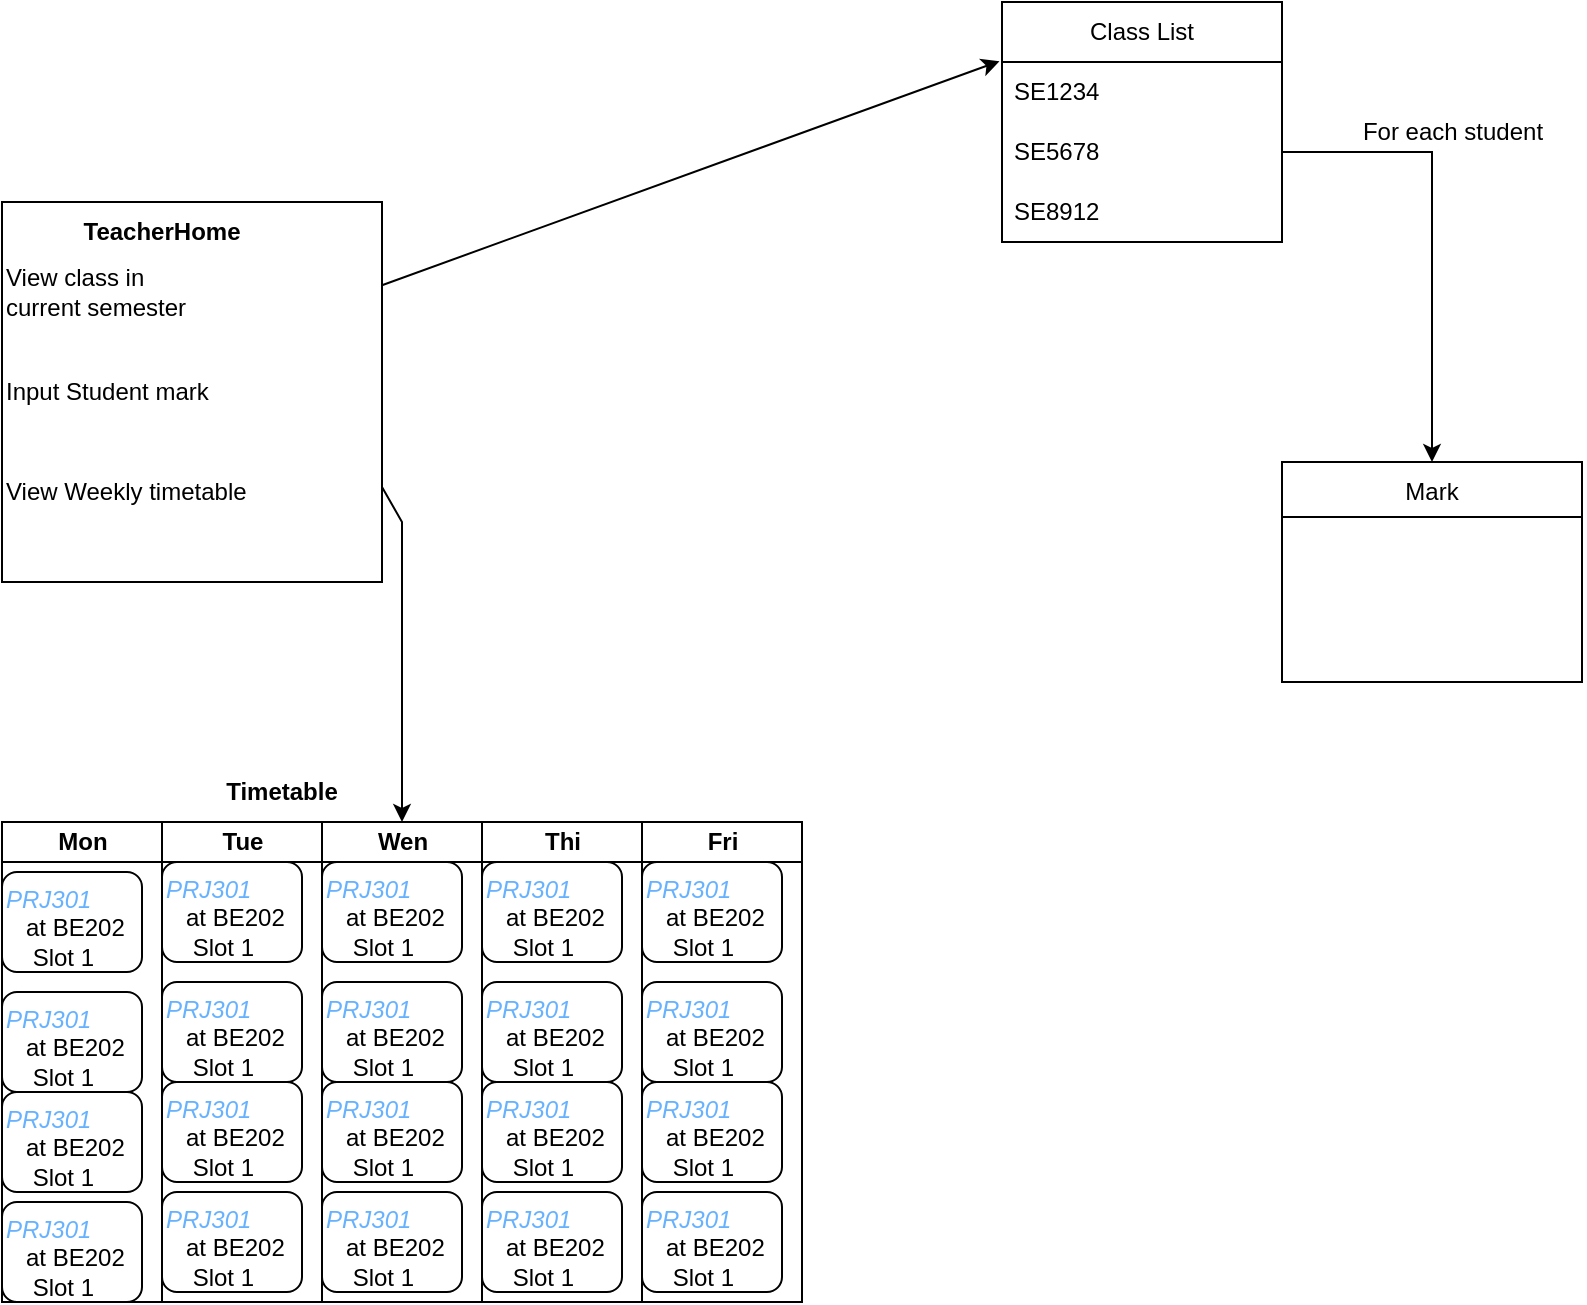 <mxfile version="22.0.4" type="github" pages="2">
  <diagram name="Trang-1" id="lrLMCMZ89S8RirNt2OGC">
    <mxGraphModel dx="1050" dy="566" grid="1" gridSize="10" guides="1" tooltips="1" connect="1" arrows="1" fold="1" page="1" pageScale="1" pageWidth="827" pageHeight="1169" background="none" math="0" shadow="0">
      <root>
        <mxCell id="0" />
        <mxCell id="1" parent="0" />
        <mxCell id="62X3WdJCpgT0yJd-97B1-1" value="" style="whiteSpace=wrap;html=1;aspect=fixed;" vertex="1" parent="1">
          <mxGeometry y="110" width="190" height="190" as="geometry" />
        </mxCell>
        <mxCell id="62X3WdJCpgT0yJd-97B1-2" value="TeacherHome" style="text;html=1;strokeColor=none;fillColor=none;align=center;verticalAlign=middle;whiteSpace=wrap;rounded=0;fontStyle=1" vertex="1" parent="1">
          <mxGeometry x="50" y="110" width="60" height="30" as="geometry" />
        </mxCell>
        <mxCell id="62X3WdJCpgT0yJd-97B1-3" value="View class in current semester&amp;nbsp;" style="text;html=1;strokeColor=none;fillColor=none;align=left;verticalAlign=middle;whiteSpace=wrap;rounded=0;" vertex="1" parent="1">
          <mxGeometry y="140" width="110" height="30" as="geometry" />
        </mxCell>
        <mxCell id="62X3WdJCpgT0yJd-97B1-4" value="Input Student mark" style="text;html=1;strokeColor=none;fillColor=none;align=left;verticalAlign=middle;whiteSpace=wrap;rounded=0;" vertex="1" parent="1">
          <mxGeometry y="190" width="110" height="30" as="geometry" />
        </mxCell>
        <mxCell id="62X3WdJCpgT0yJd-97B1-5" value="View&amp;nbsp;Weekly&amp;nbsp;&lt;span style=&quot;background-color: initial;&quot;&gt;timetable&lt;/span&gt;" style="text;html=1;strokeColor=none;fillColor=none;align=left;verticalAlign=middle;whiteSpace=wrap;rounded=0;" vertex="1" parent="1">
          <mxGeometry y="240" width="140" height="30" as="geometry" />
        </mxCell>
        <mxCell id="62X3WdJCpgT0yJd-97B1-13" value="Mon" style="swimlane;startSize=20;html=1;" vertex="1" parent="1">
          <mxGeometry y="420" width="80" height="240" as="geometry" />
        </mxCell>
        <mxCell id="62X3WdJCpgT0yJd-97B1-20" value="&lt;i style=&quot;color: rgb(102, 178, 255);&quot;&gt;PRJ301&amp;nbsp;&lt;br&gt;&lt;/i&gt;&amp;nbsp; &amp;nbsp;at BE202&lt;br&gt;&amp;nbsp; &amp;nbsp; Slot 1&amp;nbsp;" style="rounded=1;whiteSpace=wrap;html=1;align=left;verticalAlign=top;" vertex="1" parent="62X3WdJCpgT0yJd-97B1-13">
          <mxGeometry y="25" width="70" height="50" as="geometry" />
        </mxCell>
        <mxCell id="62X3WdJCpgT0yJd-97B1-21" value="&lt;i style=&quot;color: rgb(102, 178, 255);&quot;&gt;PRJ301&amp;nbsp;&lt;br&gt;&lt;/i&gt;&amp;nbsp; &amp;nbsp;at BE202&lt;br&gt;&amp;nbsp; &amp;nbsp; Slot 1&amp;nbsp;" style="rounded=1;whiteSpace=wrap;html=1;align=left;verticalAlign=top;" vertex="1" parent="62X3WdJCpgT0yJd-97B1-13">
          <mxGeometry y="85" width="70" height="50" as="geometry" />
        </mxCell>
        <mxCell id="62X3WdJCpgT0yJd-97B1-22" value="&lt;i style=&quot;color: rgb(102, 178, 255);&quot;&gt;PRJ301&amp;nbsp;&lt;br&gt;&lt;/i&gt;&amp;nbsp; &amp;nbsp;at BE202&lt;br&gt;&amp;nbsp; &amp;nbsp; Slot 1&amp;nbsp;" style="rounded=1;whiteSpace=wrap;html=1;align=left;verticalAlign=top;" vertex="1" parent="62X3WdJCpgT0yJd-97B1-13">
          <mxGeometry y="135" width="70" height="50" as="geometry" />
        </mxCell>
        <mxCell id="62X3WdJCpgT0yJd-97B1-27" value="&lt;i style=&quot;color: rgb(102, 178, 255);&quot;&gt;PRJ301&amp;nbsp;&lt;br&gt;&lt;/i&gt;&amp;nbsp; &amp;nbsp;at BE202&lt;br&gt;&amp;nbsp; &amp;nbsp; Slot 1&amp;nbsp;" style="rounded=1;whiteSpace=wrap;html=1;align=left;verticalAlign=top;" vertex="1" parent="62X3WdJCpgT0yJd-97B1-13">
          <mxGeometry y="190" width="70" height="50" as="geometry" />
        </mxCell>
        <mxCell id="62X3WdJCpgT0yJd-97B1-14" value="Tue" style="swimlane;startSize=20;html=1;" vertex="1" parent="1">
          <mxGeometry x="80" y="420" width="80" height="240" as="geometry" />
        </mxCell>
        <mxCell id="62X3WdJCpgT0yJd-97B1-44" value="&lt;i style=&quot;color: rgb(102, 178, 255);&quot;&gt;PRJ301&amp;nbsp;&lt;br&gt;&lt;/i&gt;&amp;nbsp; &amp;nbsp;at BE202&lt;br&gt;&amp;nbsp; &amp;nbsp; Slot 1&amp;nbsp;" style="rounded=1;whiteSpace=wrap;html=1;align=left;verticalAlign=top;" vertex="1" parent="62X3WdJCpgT0yJd-97B1-14">
          <mxGeometry y="20" width="70" height="50" as="geometry" />
        </mxCell>
        <mxCell id="62X3WdJCpgT0yJd-97B1-45" value="&lt;i style=&quot;color: rgb(102, 178, 255);&quot;&gt;PRJ301&amp;nbsp;&lt;br&gt;&lt;/i&gt;&amp;nbsp; &amp;nbsp;at BE202&lt;br&gt;&amp;nbsp; &amp;nbsp; Slot 1&amp;nbsp;" style="rounded=1;whiteSpace=wrap;html=1;align=left;verticalAlign=top;" vertex="1" parent="62X3WdJCpgT0yJd-97B1-14">
          <mxGeometry y="80" width="70" height="50" as="geometry" />
        </mxCell>
        <mxCell id="62X3WdJCpgT0yJd-97B1-46" value="&lt;i style=&quot;color: rgb(102, 178, 255);&quot;&gt;PRJ301&amp;nbsp;&lt;br&gt;&lt;/i&gt;&amp;nbsp; &amp;nbsp;at BE202&lt;br&gt;&amp;nbsp; &amp;nbsp; Slot 1&amp;nbsp;" style="rounded=1;whiteSpace=wrap;html=1;align=left;verticalAlign=top;" vertex="1" parent="62X3WdJCpgT0yJd-97B1-14">
          <mxGeometry y="130" width="70" height="50" as="geometry" />
        </mxCell>
        <mxCell id="62X3WdJCpgT0yJd-97B1-47" value="&lt;i style=&quot;color: rgb(102, 178, 255);&quot;&gt;PRJ301&amp;nbsp;&lt;br&gt;&lt;/i&gt;&amp;nbsp; &amp;nbsp;at BE202&lt;br&gt;&amp;nbsp; &amp;nbsp; Slot 1&amp;nbsp;" style="rounded=1;whiteSpace=wrap;html=1;align=left;verticalAlign=top;" vertex="1" parent="62X3WdJCpgT0yJd-97B1-14">
          <mxGeometry y="185" width="70" height="50" as="geometry" />
        </mxCell>
        <mxCell id="62X3WdJCpgT0yJd-97B1-15" value="Wen" style="swimlane;startSize=20;html=1;" vertex="1" parent="1">
          <mxGeometry x="160" y="420" width="80" height="240" as="geometry" />
        </mxCell>
        <mxCell id="62X3WdJCpgT0yJd-97B1-28" value="&lt;i style=&quot;color: rgb(102, 178, 255);&quot;&gt;PRJ301&amp;nbsp;&lt;br&gt;&lt;/i&gt;&amp;nbsp; &amp;nbsp;at BE202&lt;br&gt;&amp;nbsp; &amp;nbsp; Slot 1&amp;nbsp;" style="rounded=1;whiteSpace=wrap;html=1;align=left;verticalAlign=top;" vertex="1" parent="62X3WdJCpgT0yJd-97B1-15">
          <mxGeometry y="20" width="70" height="50" as="geometry" />
        </mxCell>
        <mxCell id="62X3WdJCpgT0yJd-97B1-29" value="&lt;i style=&quot;color: rgb(102, 178, 255);&quot;&gt;PRJ301&amp;nbsp;&lt;br&gt;&lt;/i&gt;&amp;nbsp; &amp;nbsp;at BE202&lt;br&gt;&amp;nbsp; &amp;nbsp; Slot 1&amp;nbsp;" style="rounded=1;whiteSpace=wrap;html=1;align=left;verticalAlign=top;" vertex="1" parent="62X3WdJCpgT0yJd-97B1-15">
          <mxGeometry y="80" width="70" height="50" as="geometry" />
        </mxCell>
        <mxCell id="62X3WdJCpgT0yJd-97B1-30" value="&lt;i style=&quot;color: rgb(102, 178, 255);&quot;&gt;PRJ301&amp;nbsp;&lt;br&gt;&lt;/i&gt;&amp;nbsp; &amp;nbsp;at BE202&lt;br&gt;&amp;nbsp; &amp;nbsp; Slot 1&amp;nbsp;" style="rounded=1;whiteSpace=wrap;html=1;align=left;verticalAlign=top;" vertex="1" parent="62X3WdJCpgT0yJd-97B1-15">
          <mxGeometry y="130" width="70" height="50" as="geometry" />
        </mxCell>
        <mxCell id="62X3WdJCpgT0yJd-97B1-31" value="&lt;i style=&quot;color: rgb(102, 178, 255);&quot;&gt;PRJ301&amp;nbsp;&lt;br&gt;&lt;/i&gt;&amp;nbsp; &amp;nbsp;at BE202&lt;br&gt;&amp;nbsp; &amp;nbsp; Slot 1&amp;nbsp;" style="rounded=1;whiteSpace=wrap;html=1;align=left;verticalAlign=top;" vertex="1" parent="62X3WdJCpgT0yJd-97B1-15">
          <mxGeometry y="185" width="70" height="50" as="geometry" />
        </mxCell>
        <mxCell id="62X3WdJCpgT0yJd-97B1-16" value="Thi" style="swimlane;startSize=20;html=1;" vertex="1" parent="1">
          <mxGeometry x="240" y="420" width="80" height="240" as="geometry" />
        </mxCell>
        <mxCell id="62X3WdJCpgT0yJd-97B1-32" value="&lt;i style=&quot;color: rgb(102, 178, 255);&quot;&gt;PRJ301&amp;nbsp;&lt;br&gt;&lt;/i&gt;&amp;nbsp; &amp;nbsp;at BE202&lt;br&gt;&amp;nbsp; &amp;nbsp; Slot 1&amp;nbsp;" style="rounded=1;whiteSpace=wrap;html=1;align=left;verticalAlign=top;" vertex="1" parent="62X3WdJCpgT0yJd-97B1-16">
          <mxGeometry y="20" width="70" height="50" as="geometry" />
        </mxCell>
        <mxCell id="62X3WdJCpgT0yJd-97B1-33" value="&lt;i style=&quot;color: rgb(102, 178, 255);&quot;&gt;PRJ301&amp;nbsp;&lt;br&gt;&lt;/i&gt;&amp;nbsp; &amp;nbsp;at BE202&lt;br&gt;&amp;nbsp; &amp;nbsp; Slot 1&amp;nbsp;" style="rounded=1;whiteSpace=wrap;html=1;align=left;verticalAlign=top;" vertex="1" parent="62X3WdJCpgT0yJd-97B1-16">
          <mxGeometry y="80" width="70" height="50" as="geometry" />
        </mxCell>
        <mxCell id="62X3WdJCpgT0yJd-97B1-34" value="&lt;i style=&quot;color: rgb(102, 178, 255);&quot;&gt;PRJ301&amp;nbsp;&lt;br&gt;&lt;/i&gt;&amp;nbsp; &amp;nbsp;at BE202&lt;br&gt;&amp;nbsp; &amp;nbsp; Slot 1&amp;nbsp;" style="rounded=1;whiteSpace=wrap;html=1;align=left;verticalAlign=top;" vertex="1" parent="62X3WdJCpgT0yJd-97B1-16">
          <mxGeometry y="130" width="70" height="50" as="geometry" />
        </mxCell>
        <mxCell id="62X3WdJCpgT0yJd-97B1-35" value="&lt;i style=&quot;color: rgb(102, 178, 255);&quot;&gt;PRJ301&amp;nbsp;&lt;br&gt;&lt;/i&gt;&amp;nbsp; &amp;nbsp;at BE202&lt;br&gt;&amp;nbsp; &amp;nbsp; Slot 1&amp;nbsp;" style="rounded=1;whiteSpace=wrap;html=1;align=left;verticalAlign=top;" vertex="1" parent="62X3WdJCpgT0yJd-97B1-16">
          <mxGeometry y="185" width="70" height="50" as="geometry" />
        </mxCell>
        <mxCell id="62X3WdJCpgT0yJd-97B1-17" value="Fri" style="swimlane;startSize=20;html=1;" vertex="1" parent="1">
          <mxGeometry x="320" y="420" width="80" height="240" as="geometry" />
        </mxCell>
        <mxCell id="62X3WdJCpgT0yJd-97B1-36" value="&lt;i style=&quot;color: rgb(102, 178, 255);&quot;&gt;PRJ301&amp;nbsp;&lt;br&gt;&lt;/i&gt;&amp;nbsp; &amp;nbsp;at BE202&lt;br&gt;&amp;nbsp; &amp;nbsp; Slot 1&amp;nbsp;" style="rounded=1;whiteSpace=wrap;html=1;align=left;verticalAlign=top;" vertex="1" parent="62X3WdJCpgT0yJd-97B1-17">
          <mxGeometry y="20" width="70" height="50" as="geometry" />
        </mxCell>
        <mxCell id="62X3WdJCpgT0yJd-97B1-37" value="&lt;i style=&quot;color: rgb(102, 178, 255);&quot;&gt;PRJ301&amp;nbsp;&lt;br&gt;&lt;/i&gt;&amp;nbsp; &amp;nbsp;at BE202&lt;br&gt;&amp;nbsp; &amp;nbsp; Slot 1&amp;nbsp;" style="rounded=1;whiteSpace=wrap;html=1;align=left;verticalAlign=top;" vertex="1" parent="62X3WdJCpgT0yJd-97B1-17">
          <mxGeometry y="80" width="70" height="50" as="geometry" />
        </mxCell>
        <mxCell id="62X3WdJCpgT0yJd-97B1-38" value="&lt;i style=&quot;color: rgb(102, 178, 255);&quot;&gt;PRJ301&amp;nbsp;&lt;br&gt;&lt;/i&gt;&amp;nbsp; &amp;nbsp;at BE202&lt;br&gt;&amp;nbsp; &amp;nbsp; Slot 1&amp;nbsp;" style="rounded=1;whiteSpace=wrap;html=1;align=left;verticalAlign=top;" vertex="1" parent="62X3WdJCpgT0yJd-97B1-17">
          <mxGeometry y="130" width="70" height="50" as="geometry" />
        </mxCell>
        <mxCell id="62X3WdJCpgT0yJd-97B1-39" value="&lt;i style=&quot;color: rgb(102, 178, 255);&quot;&gt;PRJ301&amp;nbsp;&lt;br&gt;&lt;/i&gt;&amp;nbsp; &amp;nbsp;at BE202&lt;br&gt;&amp;nbsp; &amp;nbsp; Slot 1&amp;nbsp;" style="rounded=1;whiteSpace=wrap;html=1;align=left;verticalAlign=top;" vertex="1" parent="62X3WdJCpgT0yJd-97B1-17">
          <mxGeometry y="185" width="70" height="50" as="geometry" />
        </mxCell>
        <mxCell id="62X3WdJCpgT0yJd-97B1-18" value="&lt;b&gt;Timetable&lt;/b&gt;" style="text;html=1;strokeColor=none;fillColor=none;align=center;verticalAlign=middle;whiteSpace=wrap;rounded=0;" vertex="1" parent="1">
          <mxGeometry x="110" y="390" width="60" height="30" as="geometry" />
        </mxCell>
        <mxCell id="62X3WdJCpgT0yJd-97B1-48" value="" style="endArrow=classic;html=1;rounded=0;exitX=1;exitY=0.75;exitDx=0;exitDy=0;entryX=0.5;entryY=0;entryDx=0;entryDy=0;" edge="1" parent="1" source="62X3WdJCpgT0yJd-97B1-1" target="62X3WdJCpgT0yJd-97B1-15">
          <mxGeometry width="50" height="50" relative="1" as="geometry">
            <mxPoint x="215" y="270" as="sourcePoint" />
            <mxPoint x="265" y="220" as="targetPoint" />
            <Array as="points">
              <mxPoint x="200" y="270" />
            </Array>
          </mxGeometry>
        </mxCell>
        <mxCell id="62X3WdJCpgT0yJd-97B1-49" value="Class List" style="swimlane;fontStyle=0;childLayout=stackLayout;horizontal=1;startSize=30;horizontalStack=0;resizeParent=1;resizeParentMax=0;resizeLast=0;collapsible=1;marginBottom=0;whiteSpace=wrap;html=1;" vertex="1" parent="1">
          <mxGeometry x="500" y="10" width="140" height="120" as="geometry" />
        </mxCell>
        <mxCell id="62X3WdJCpgT0yJd-97B1-50" value="SE1234" style="text;strokeColor=none;fillColor=none;align=left;verticalAlign=middle;spacingLeft=4;spacingRight=4;overflow=hidden;points=[[0,0.5],[1,0.5]];portConstraint=eastwest;rotatable=0;whiteSpace=wrap;html=1;" vertex="1" parent="62X3WdJCpgT0yJd-97B1-49">
          <mxGeometry y="30" width="140" height="30" as="geometry" />
        </mxCell>
        <mxCell id="62X3WdJCpgT0yJd-97B1-51" value="SE5678" style="text;strokeColor=none;fillColor=none;align=left;verticalAlign=middle;spacingLeft=4;spacingRight=4;overflow=hidden;points=[[0,0.5],[1,0.5]];portConstraint=eastwest;rotatable=0;whiteSpace=wrap;html=1;" vertex="1" parent="62X3WdJCpgT0yJd-97B1-49">
          <mxGeometry y="60" width="140" height="30" as="geometry" />
        </mxCell>
        <mxCell id="62X3WdJCpgT0yJd-97B1-52" value="SE8912" style="text;strokeColor=none;fillColor=none;align=left;verticalAlign=middle;spacingLeft=4;spacingRight=4;overflow=hidden;points=[[0,0.5],[1,0.5]];portConstraint=eastwest;rotatable=0;whiteSpace=wrap;html=1;" vertex="1" parent="62X3WdJCpgT0yJd-97B1-49">
          <mxGeometry y="90" width="140" height="30" as="geometry" />
        </mxCell>
        <mxCell id="62X3WdJCpgT0yJd-97B1-60" value="" style="endArrow=classic;html=1;rounded=0;exitX=1;exitY=0.219;exitDx=0;exitDy=0;exitPerimeter=0;entryX=-0.009;entryY=-0.013;entryDx=0;entryDy=0;entryPerimeter=0;" edge="1" parent="1" source="62X3WdJCpgT0yJd-97B1-1" target="62X3WdJCpgT0yJd-97B1-50">
          <mxGeometry width="50" height="50" relative="1" as="geometry">
            <mxPoint x="320" y="140" as="sourcePoint" />
            <mxPoint x="370" y="90" as="targetPoint" />
          </mxGeometry>
        </mxCell>
        <mxCell id="62X3WdJCpgT0yJd-97B1-62" value="" style="rounded=0;whiteSpace=wrap;html=1;" vertex="1" parent="1">
          <mxGeometry x="640" y="240" width="150" height="110" as="geometry" />
        </mxCell>
        <mxCell id="62X3WdJCpgT0yJd-97B1-63" value="" style="endArrow=classic;html=1;rounded=0;exitX=1;exitY=0.5;exitDx=0;exitDy=0;entryX=0.5;entryY=0;entryDx=0;entryDy=0;" edge="1" parent="1" source="62X3WdJCpgT0yJd-97B1-51" target="62X3WdJCpgT0yJd-97B1-62">
          <mxGeometry width="50" height="50" relative="1" as="geometry">
            <mxPoint x="690" y="100" as="sourcePoint" />
            <mxPoint x="740" y="50" as="targetPoint" />
            <Array as="points">
              <mxPoint x="715" y="85" />
            </Array>
          </mxGeometry>
        </mxCell>
        <mxCell id="62X3WdJCpgT0yJd-97B1-67" value="For each student" style="text;html=1;align=center;verticalAlign=middle;resizable=0;points=[];autosize=1;strokeColor=none;fillColor=none;" vertex="1" parent="1">
          <mxGeometry x="670" y="60" width="110" height="30" as="geometry" />
        </mxCell>
        <mxCell id="62X3WdJCpgT0yJd-97B1-68" value="Mark" style="text;html=1;strokeColor=none;fillColor=none;align=center;verticalAlign=middle;whiteSpace=wrap;rounded=0;" vertex="1" parent="1">
          <mxGeometry x="685" y="240" width="60" height="30" as="geometry" />
        </mxCell>
        <mxCell id="62X3WdJCpgT0yJd-97B1-69" value="" style="endArrow=none;html=1;rounded=0;entryX=1;entryY=0.25;entryDx=0;entryDy=0;exitX=0;exitY=0.25;exitDx=0;exitDy=0;" edge="1" parent="1" source="62X3WdJCpgT0yJd-97B1-62" target="62X3WdJCpgT0yJd-97B1-62">
          <mxGeometry width="50" height="50" relative="1" as="geometry">
            <mxPoint x="650" y="280" as="sourcePoint" />
            <mxPoint x="500" y="240" as="targetPoint" />
          </mxGeometry>
        </mxCell>
      </root>
    </mxGraphModel>
  </diagram>
  <diagram id="BWUewX7u6Z7TZRY_ffb4" name="Trang-2">
    <mxGraphModel dx="1050" dy="1735" grid="1" gridSize="10" guides="1" tooltips="1" connect="1" arrows="1" fold="1" page="1" pageScale="1" pageWidth="827" pageHeight="1169" math="0" shadow="0">
      <root>
        <mxCell id="0" />
        <mxCell id="1" parent="0" />
        <mxCell id="vPoRkNdX54TCppejiCDA-2" value="" style="rounded=0;whiteSpace=wrap;html=1;" vertex="1" parent="1">
          <mxGeometry width="200" height="150" as="geometry" />
        </mxCell>
        <mxCell id="vPoRkNdX54TCppejiCDA-3" value="Admin Home" style="text;html=1;strokeColor=none;fillColor=none;align=center;verticalAlign=middle;whiteSpace=wrap;rounded=0;fontStyle=1" vertex="1" parent="1">
          <mxGeometry x="50" y="-30" width="90" height="30" as="geometry" />
        </mxCell>
        <mxCell id="vPoRkNdX54TCppejiCDA-4" value="Register Student" style="text;html=1;strokeColor=none;fillColor=none;align=left;verticalAlign=middle;whiteSpace=wrap;rounded=0;" vertex="1" parent="1">
          <mxGeometry y="10" width="120" height="30" as="geometry" />
        </mxCell>
        <mxCell id="vPoRkNdX54TCppejiCDA-5" value="Register Class" style="text;html=1;strokeColor=none;fillColor=none;align=left;verticalAlign=middle;whiteSpace=wrap;rounded=0;" vertex="1" parent="1">
          <mxGeometry y="40" width="120" height="30" as="geometry" />
        </mxCell>
        <mxCell id="vPoRkNdX54TCppejiCDA-6" value="Delete Student" style="text;html=1;strokeColor=none;fillColor=none;align=left;verticalAlign=middle;whiteSpace=wrap;rounded=0;" vertex="1" parent="1">
          <mxGeometry y="70" width="120" height="30" as="geometry" />
        </mxCell>
        <mxCell id="vPoRkNdX54TCppejiCDA-7" value="Change Student Major" style="text;html=1;strokeColor=none;fillColor=none;align=left;verticalAlign=middle;whiteSpace=wrap;rounded=0;" vertex="1" parent="1">
          <mxGeometry y="100" width="140" height="30" as="geometry" />
        </mxCell>
      </root>
    </mxGraphModel>
  </diagram>
</mxfile>
